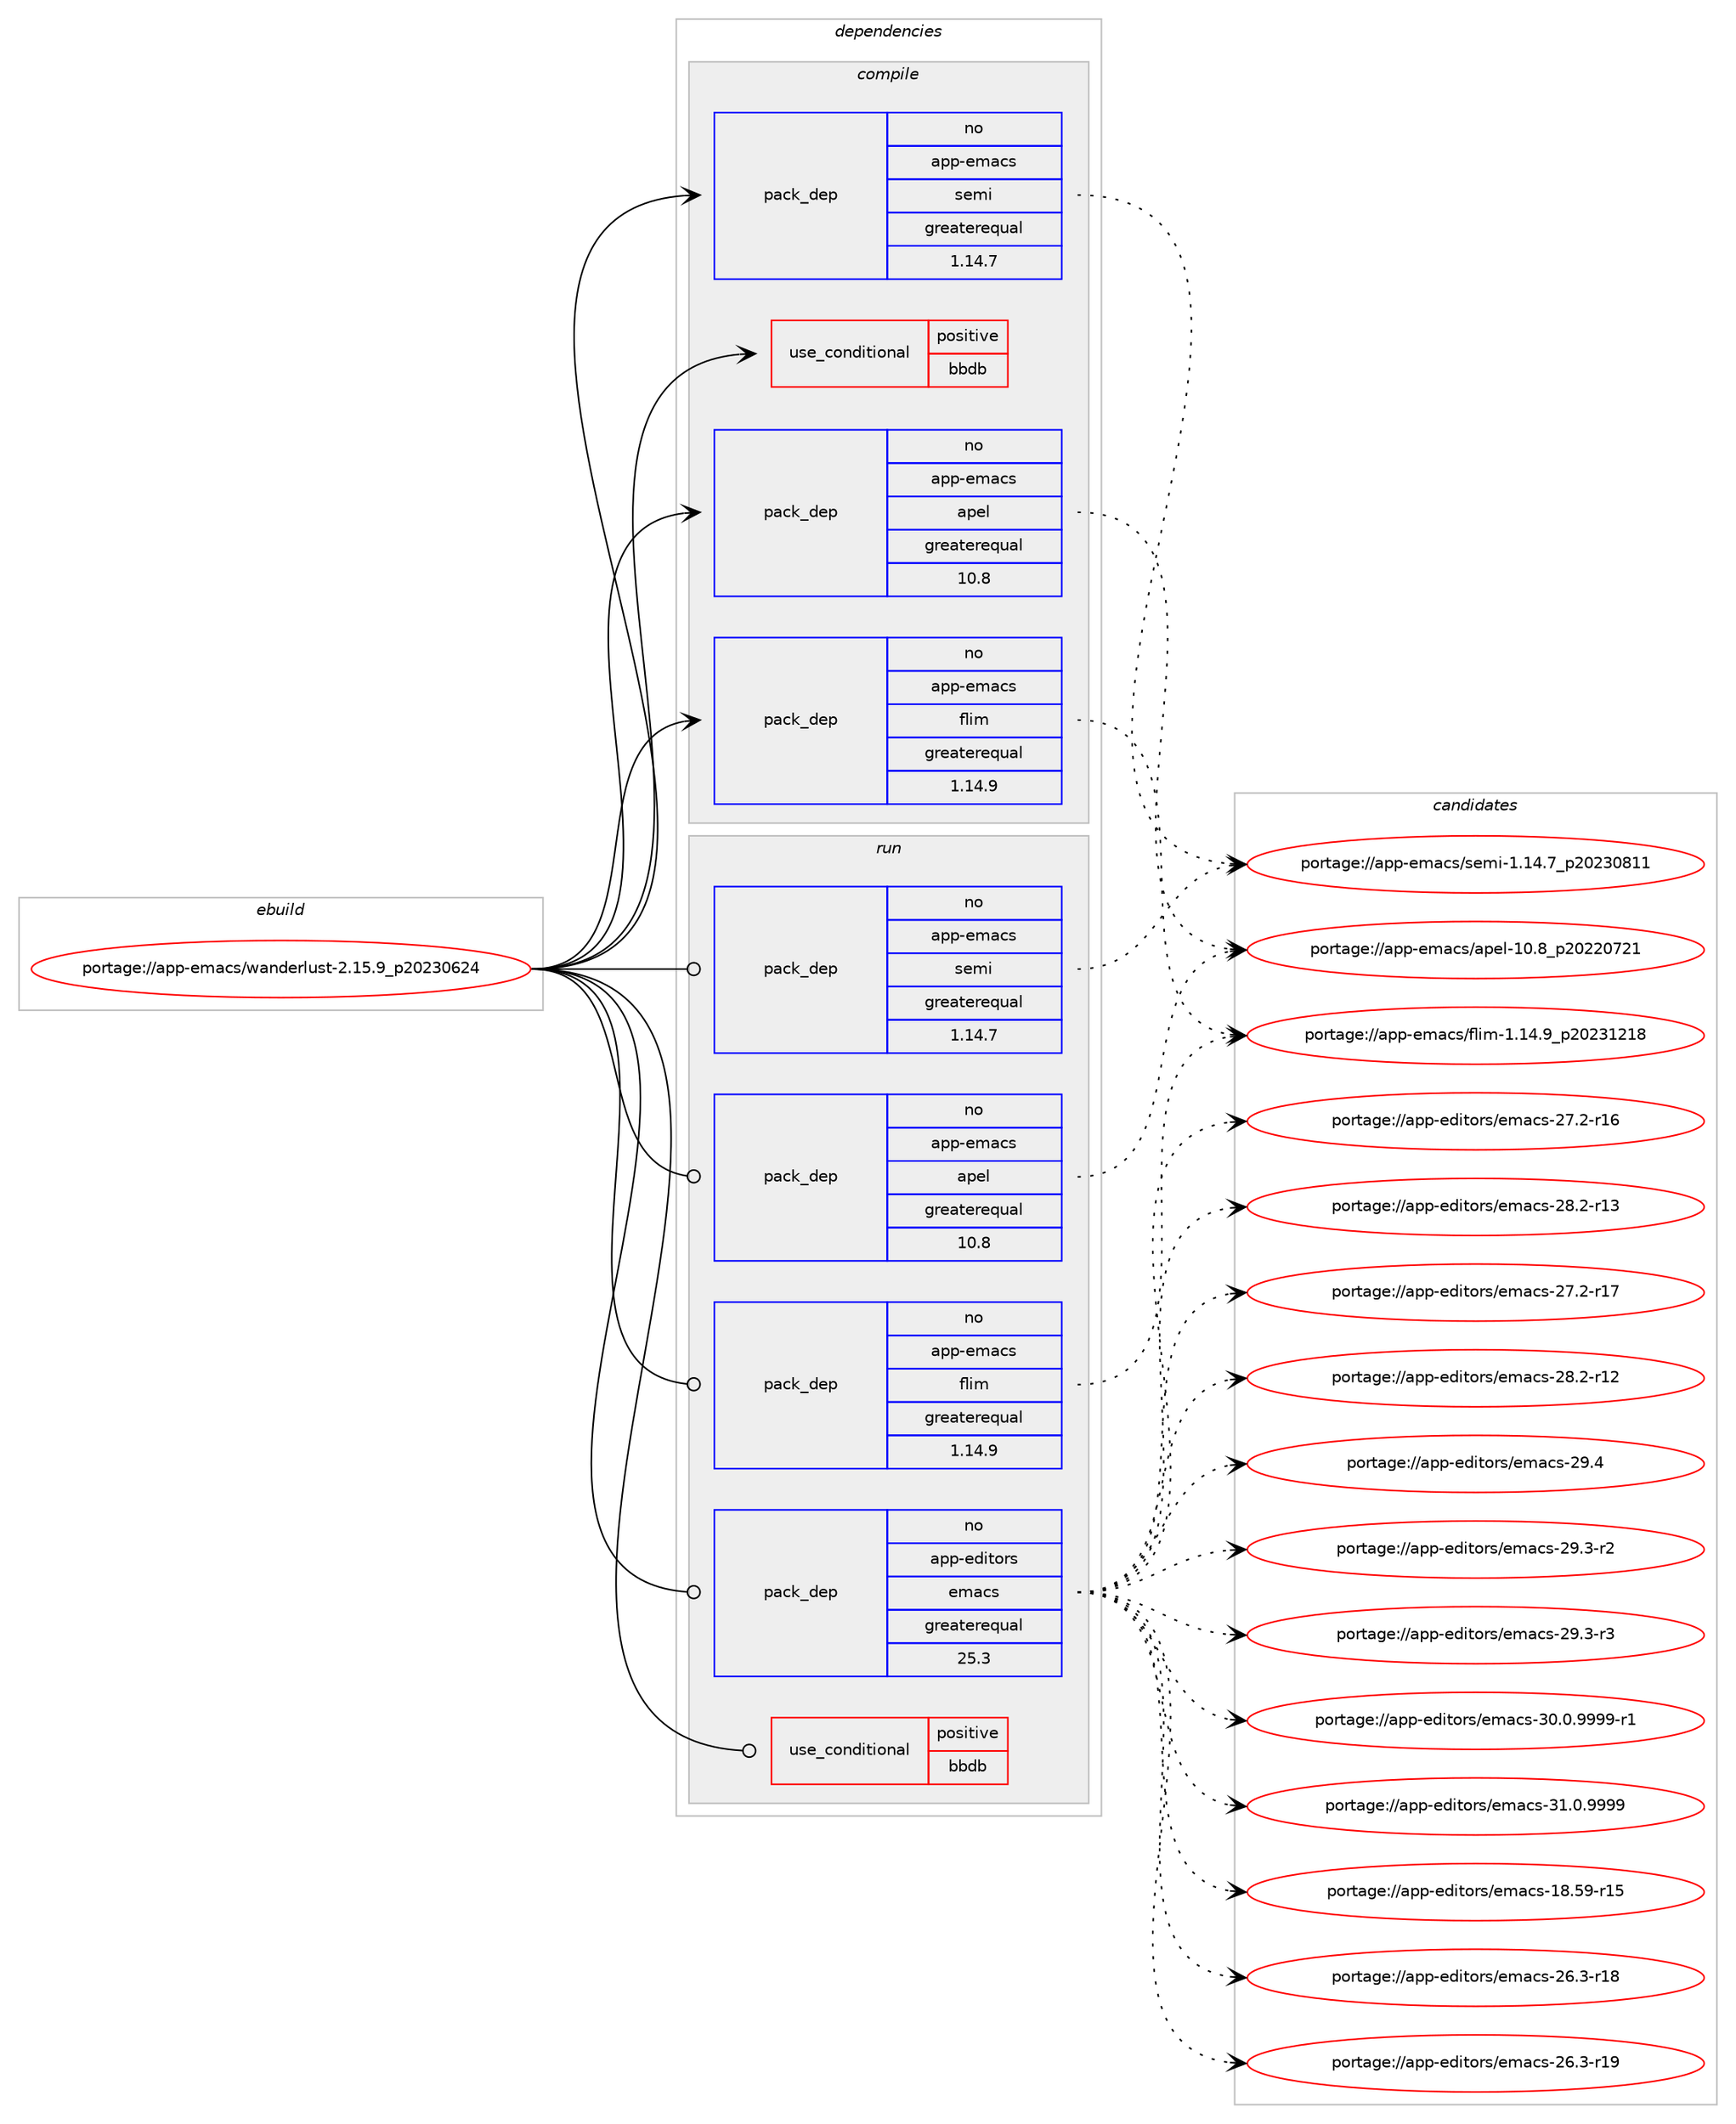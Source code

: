 digraph prolog {

# *************
# Graph options
# *************

newrank=true;
concentrate=true;
compound=true;
graph [rankdir=LR,fontname=Helvetica,fontsize=10,ranksep=1.5];#, ranksep=2.5, nodesep=0.2];
edge  [arrowhead=vee];
node  [fontname=Helvetica,fontsize=10];

# **********
# The ebuild
# **********

subgraph cluster_leftcol {
color=gray;
rank=same;
label=<<i>ebuild</i>>;
id [label="portage://app-emacs/wanderlust-2.15.9_p20230624", color=red, width=4, href="../app-emacs/wanderlust-2.15.9_p20230624.svg"];
}

# ****************
# The dependencies
# ****************

subgraph cluster_midcol {
color=gray;
label=<<i>dependencies</i>>;
subgraph cluster_compile {
fillcolor="#eeeeee";
style=filled;
label=<<i>compile</i>>;
subgraph cond6057 {
dependency10329 [label=<<TABLE BORDER="0" CELLBORDER="1" CELLSPACING="0" CELLPADDING="4"><TR><TD ROWSPAN="3" CELLPADDING="10">use_conditional</TD></TR><TR><TD>positive</TD></TR><TR><TD>bbdb</TD></TR></TABLE>>, shape=none, color=red];
# *** BEGIN UNKNOWN DEPENDENCY TYPE (TODO) ***
# dependency10329 -> package_dependency(portage://app-emacs/wanderlust-2.15.9_p20230624,install,no,app-emacs,bbdb,none,[,,],[],[])
# *** END UNKNOWN DEPENDENCY TYPE (TODO) ***

}
id:e -> dependency10329:w [weight=20,style="solid",arrowhead="vee"];
subgraph pack4116 {
dependency10330 [label=<<TABLE BORDER="0" CELLBORDER="1" CELLSPACING="0" CELLPADDING="4" WIDTH="220"><TR><TD ROWSPAN="6" CELLPADDING="30">pack_dep</TD></TR><TR><TD WIDTH="110">no</TD></TR><TR><TD>app-emacs</TD></TR><TR><TD>apel</TD></TR><TR><TD>greaterequal</TD></TR><TR><TD>10.8</TD></TR></TABLE>>, shape=none, color=blue];
}
id:e -> dependency10330:w [weight=20,style="solid",arrowhead="vee"];
subgraph pack4117 {
dependency10331 [label=<<TABLE BORDER="0" CELLBORDER="1" CELLSPACING="0" CELLPADDING="4" WIDTH="220"><TR><TD ROWSPAN="6" CELLPADDING="30">pack_dep</TD></TR><TR><TD WIDTH="110">no</TD></TR><TR><TD>app-emacs</TD></TR><TR><TD>flim</TD></TR><TR><TD>greaterequal</TD></TR><TR><TD>1.14.9</TD></TR></TABLE>>, shape=none, color=blue];
}
id:e -> dependency10331:w [weight=20,style="solid",arrowhead="vee"];
subgraph pack4118 {
dependency10332 [label=<<TABLE BORDER="0" CELLBORDER="1" CELLSPACING="0" CELLPADDING="4" WIDTH="220"><TR><TD ROWSPAN="6" CELLPADDING="30">pack_dep</TD></TR><TR><TD WIDTH="110">no</TD></TR><TR><TD>app-emacs</TD></TR><TR><TD>semi</TD></TR><TR><TD>greaterequal</TD></TR><TR><TD>1.14.7</TD></TR></TABLE>>, shape=none, color=blue];
}
id:e -> dependency10332:w [weight=20,style="solid",arrowhead="vee"];
}
subgraph cluster_compileandrun {
fillcolor="#eeeeee";
style=filled;
label=<<i>compile and run</i>>;
}
subgraph cluster_run {
fillcolor="#eeeeee";
style=filled;
label=<<i>run</i>>;
subgraph cond6058 {
dependency10333 [label=<<TABLE BORDER="0" CELLBORDER="1" CELLSPACING="0" CELLPADDING="4"><TR><TD ROWSPAN="3" CELLPADDING="10">use_conditional</TD></TR><TR><TD>positive</TD></TR><TR><TD>bbdb</TD></TR></TABLE>>, shape=none, color=red];
# *** BEGIN UNKNOWN DEPENDENCY TYPE (TODO) ***
# dependency10333 -> package_dependency(portage://app-emacs/wanderlust-2.15.9_p20230624,run,no,app-emacs,bbdb,none,[,,],[],[])
# *** END UNKNOWN DEPENDENCY TYPE (TODO) ***

}
id:e -> dependency10333:w [weight=20,style="solid",arrowhead="odot"];
subgraph pack4119 {
dependency10334 [label=<<TABLE BORDER="0" CELLBORDER="1" CELLSPACING="0" CELLPADDING="4" WIDTH="220"><TR><TD ROWSPAN="6" CELLPADDING="30">pack_dep</TD></TR><TR><TD WIDTH="110">no</TD></TR><TR><TD>app-editors</TD></TR><TR><TD>emacs</TD></TR><TR><TD>greaterequal</TD></TR><TR><TD>25.3</TD></TR></TABLE>>, shape=none, color=blue];
}
id:e -> dependency10334:w [weight=20,style="solid",arrowhead="odot"];
subgraph pack4120 {
dependency10335 [label=<<TABLE BORDER="0" CELLBORDER="1" CELLSPACING="0" CELLPADDING="4" WIDTH="220"><TR><TD ROWSPAN="6" CELLPADDING="30">pack_dep</TD></TR><TR><TD WIDTH="110">no</TD></TR><TR><TD>app-emacs</TD></TR><TR><TD>apel</TD></TR><TR><TD>greaterequal</TD></TR><TR><TD>10.8</TD></TR></TABLE>>, shape=none, color=blue];
}
id:e -> dependency10335:w [weight=20,style="solid",arrowhead="odot"];
subgraph pack4121 {
dependency10336 [label=<<TABLE BORDER="0" CELLBORDER="1" CELLSPACING="0" CELLPADDING="4" WIDTH="220"><TR><TD ROWSPAN="6" CELLPADDING="30">pack_dep</TD></TR><TR><TD WIDTH="110">no</TD></TR><TR><TD>app-emacs</TD></TR><TR><TD>flim</TD></TR><TR><TD>greaterequal</TD></TR><TR><TD>1.14.9</TD></TR></TABLE>>, shape=none, color=blue];
}
id:e -> dependency10336:w [weight=20,style="solid",arrowhead="odot"];
subgraph pack4122 {
dependency10337 [label=<<TABLE BORDER="0" CELLBORDER="1" CELLSPACING="0" CELLPADDING="4" WIDTH="220"><TR><TD ROWSPAN="6" CELLPADDING="30">pack_dep</TD></TR><TR><TD WIDTH="110">no</TD></TR><TR><TD>app-emacs</TD></TR><TR><TD>semi</TD></TR><TR><TD>greaterequal</TD></TR><TR><TD>1.14.7</TD></TR></TABLE>>, shape=none, color=blue];
}
id:e -> dependency10337:w [weight=20,style="solid",arrowhead="odot"];
}
}

# **************
# The candidates
# **************

subgraph cluster_choices {
rank=same;
color=gray;
label=<<i>candidates</i>>;

subgraph choice4116 {
color=black;
nodesep=1;
choice9711211245101109979911547971121011084549484656951125048505048555049 [label="portage://app-emacs/apel-10.8_p20220721", color=red, width=4,href="../app-emacs/apel-10.8_p20220721.svg"];
dependency10330:e -> choice9711211245101109979911547971121011084549484656951125048505048555049:w [style=dotted,weight="100"];
}
subgraph choice4117 {
color=black;
nodesep=1;
choice971121124510110997991154710210810510945494649524657951125048505149504956 [label="portage://app-emacs/flim-1.14.9_p20231218", color=red, width=4,href="../app-emacs/flim-1.14.9_p20231218.svg"];
dependency10331:e -> choice971121124510110997991154710210810510945494649524657951125048505149504956:w [style=dotted,weight="100"];
}
subgraph choice4118 {
color=black;
nodesep=1;
choice971121124510110997991154711510110910545494649524655951125048505148564949 [label="portage://app-emacs/semi-1.14.7_p20230811", color=red, width=4,href="../app-emacs/semi-1.14.7_p20230811.svg"];
dependency10332:e -> choice971121124510110997991154711510110910545494649524655951125048505148564949:w [style=dotted,weight="100"];
}
subgraph choice4119 {
color=black;
nodesep=1;
choice9711211245101100105116111114115471011099799115454956465357451144953 [label="portage://app-editors/emacs-18.59-r15", color=red, width=4,href="../app-editors/emacs-18.59-r15.svg"];
choice97112112451011001051161111141154710110997991154550544651451144956 [label="portage://app-editors/emacs-26.3-r18", color=red, width=4,href="../app-editors/emacs-26.3-r18.svg"];
choice97112112451011001051161111141154710110997991154550544651451144957 [label="portage://app-editors/emacs-26.3-r19", color=red, width=4,href="../app-editors/emacs-26.3-r19.svg"];
choice97112112451011001051161111141154710110997991154550554650451144954 [label="portage://app-editors/emacs-27.2-r16", color=red, width=4,href="../app-editors/emacs-27.2-r16.svg"];
choice97112112451011001051161111141154710110997991154550554650451144955 [label="portage://app-editors/emacs-27.2-r17", color=red, width=4,href="../app-editors/emacs-27.2-r17.svg"];
choice97112112451011001051161111141154710110997991154550564650451144950 [label="portage://app-editors/emacs-28.2-r12", color=red, width=4,href="../app-editors/emacs-28.2-r12.svg"];
choice97112112451011001051161111141154710110997991154550564650451144951 [label="portage://app-editors/emacs-28.2-r13", color=red, width=4,href="../app-editors/emacs-28.2-r13.svg"];
choice971121124510110010511611111411547101109979911545505746514511450 [label="portage://app-editors/emacs-29.3-r2", color=red, width=4,href="../app-editors/emacs-29.3-r2.svg"];
choice971121124510110010511611111411547101109979911545505746514511451 [label="portage://app-editors/emacs-29.3-r3", color=red, width=4,href="../app-editors/emacs-29.3-r3.svg"];
choice97112112451011001051161111141154710110997991154550574652 [label="portage://app-editors/emacs-29.4", color=red, width=4,href="../app-editors/emacs-29.4.svg"];
choice9711211245101100105116111114115471011099799115455148464846575757574511449 [label="portage://app-editors/emacs-30.0.9999-r1", color=red, width=4,href="../app-editors/emacs-30.0.9999-r1.svg"];
choice971121124510110010511611111411547101109979911545514946484657575757 [label="portage://app-editors/emacs-31.0.9999", color=red, width=4,href="../app-editors/emacs-31.0.9999.svg"];
dependency10334:e -> choice9711211245101100105116111114115471011099799115454956465357451144953:w [style=dotted,weight="100"];
dependency10334:e -> choice97112112451011001051161111141154710110997991154550544651451144956:w [style=dotted,weight="100"];
dependency10334:e -> choice97112112451011001051161111141154710110997991154550544651451144957:w [style=dotted,weight="100"];
dependency10334:e -> choice97112112451011001051161111141154710110997991154550554650451144954:w [style=dotted,weight="100"];
dependency10334:e -> choice97112112451011001051161111141154710110997991154550554650451144955:w [style=dotted,weight="100"];
dependency10334:e -> choice97112112451011001051161111141154710110997991154550564650451144950:w [style=dotted,weight="100"];
dependency10334:e -> choice97112112451011001051161111141154710110997991154550564650451144951:w [style=dotted,weight="100"];
dependency10334:e -> choice971121124510110010511611111411547101109979911545505746514511450:w [style=dotted,weight="100"];
dependency10334:e -> choice971121124510110010511611111411547101109979911545505746514511451:w [style=dotted,weight="100"];
dependency10334:e -> choice97112112451011001051161111141154710110997991154550574652:w [style=dotted,weight="100"];
dependency10334:e -> choice9711211245101100105116111114115471011099799115455148464846575757574511449:w [style=dotted,weight="100"];
dependency10334:e -> choice971121124510110010511611111411547101109979911545514946484657575757:w [style=dotted,weight="100"];
}
subgraph choice4120 {
color=black;
nodesep=1;
choice9711211245101109979911547971121011084549484656951125048505048555049 [label="portage://app-emacs/apel-10.8_p20220721", color=red, width=4,href="../app-emacs/apel-10.8_p20220721.svg"];
dependency10335:e -> choice9711211245101109979911547971121011084549484656951125048505048555049:w [style=dotted,weight="100"];
}
subgraph choice4121 {
color=black;
nodesep=1;
choice971121124510110997991154710210810510945494649524657951125048505149504956 [label="portage://app-emacs/flim-1.14.9_p20231218", color=red, width=4,href="../app-emacs/flim-1.14.9_p20231218.svg"];
dependency10336:e -> choice971121124510110997991154710210810510945494649524657951125048505149504956:w [style=dotted,weight="100"];
}
subgraph choice4122 {
color=black;
nodesep=1;
choice971121124510110997991154711510110910545494649524655951125048505148564949 [label="portage://app-emacs/semi-1.14.7_p20230811", color=red, width=4,href="../app-emacs/semi-1.14.7_p20230811.svg"];
dependency10337:e -> choice971121124510110997991154711510110910545494649524655951125048505148564949:w [style=dotted,weight="100"];
}
}

}
